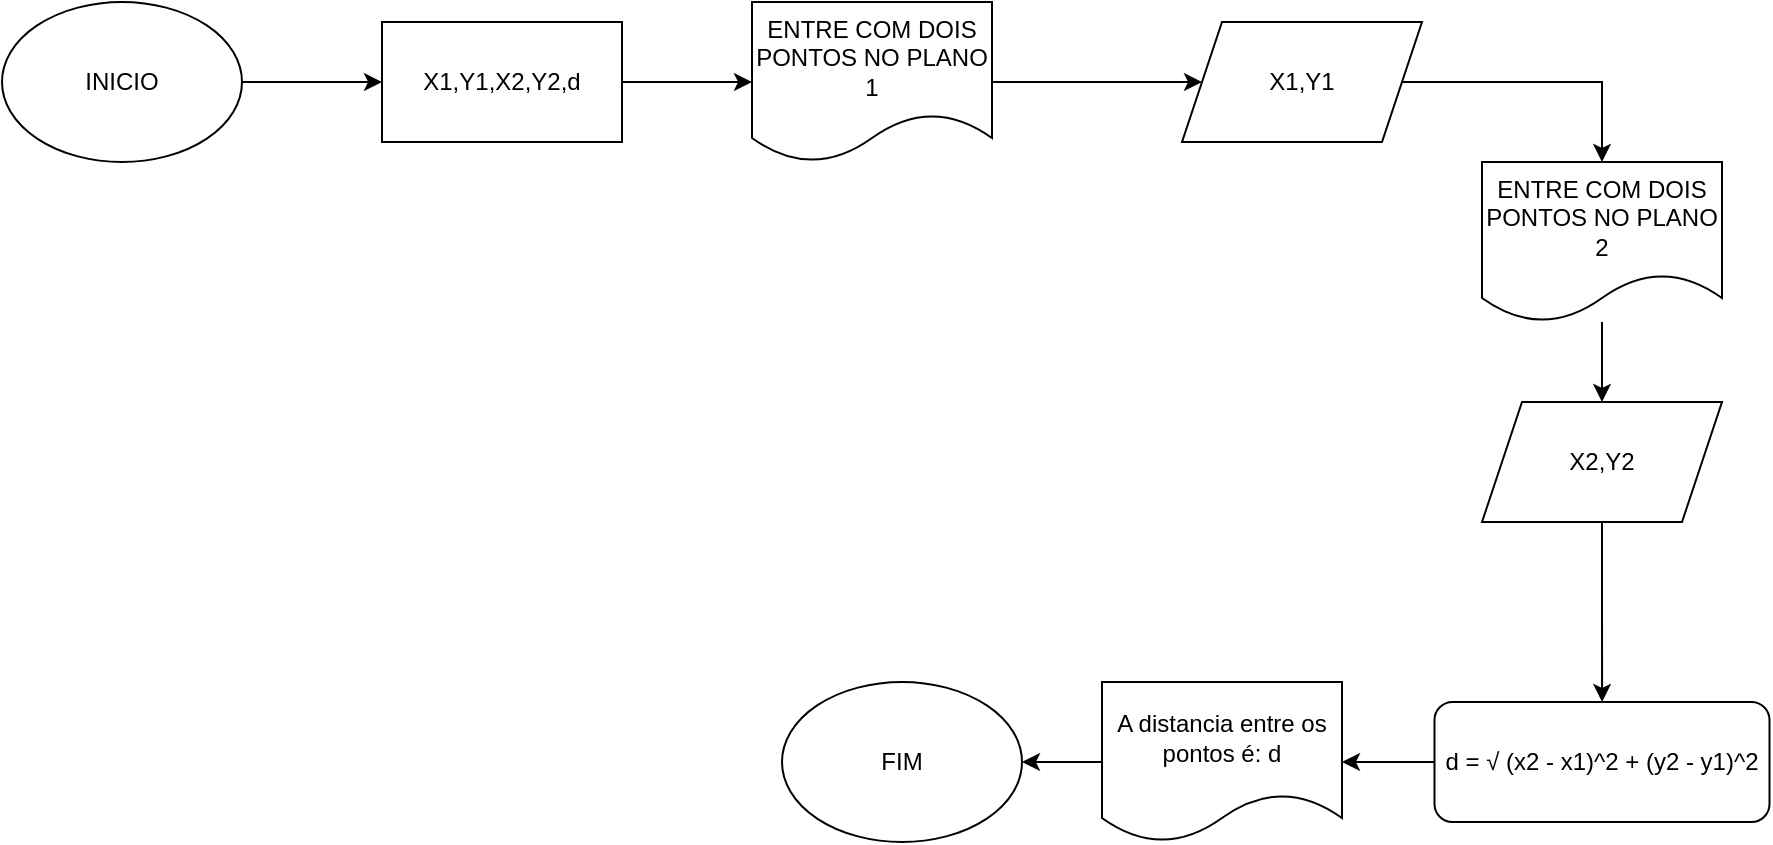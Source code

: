<mxfile version="23.1.7" type="github">
  <diagram name="Página-1" id="nU8q-ExsLTpvmvox7A4g">
    <mxGraphModel dx="1035" dy="553" grid="0" gridSize="10" guides="1" tooltips="1" connect="1" arrows="1" fold="1" page="1" pageScale="1" pageWidth="1169" pageHeight="827" math="0" shadow="0">
      <root>
        <mxCell id="0" />
        <mxCell id="1" parent="0" />
        <mxCell id="VaP8ChCvczqyG9ccUBmE-3" value="" style="edgeStyle=orthogonalEdgeStyle;rounded=0;orthogonalLoop=1;jettySize=auto;html=1;" parent="1" source="VaP8ChCvczqyG9ccUBmE-1" target="VaP8ChCvczqyG9ccUBmE-2" edge="1">
          <mxGeometry relative="1" as="geometry" />
        </mxCell>
        <mxCell id="VaP8ChCvczqyG9ccUBmE-1" value="INICIO" style="ellipse;whiteSpace=wrap;html=1;" parent="1" vertex="1">
          <mxGeometry x="150" y="170" width="120" height="80" as="geometry" />
        </mxCell>
        <mxCell id="VaP8ChCvczqyG9ccUBmE-5" value="" style="edgeStyle=orthogonalEdgeStyle;rounded=0;orthogonalLoop=1;jettySize=auto;html=1;" parent="1" source="VaP8ChCvczqyG9ccUBmE-2" target="VaP8ChCvczqyG9ccUBmE-4" edge="1">
          <mxGeometry relative="1" as="geometry" />
        </mxCell>
        <mxCell id="VaP8ChCvczqyG9ccUBmE-2" value="X1,Y1,X2,Y2,d" style="whiteSpace=wrap;html=1;" parent="1" vertex="1">
          <mxGeometry x="340" y="180" width="120" height="60" as="geometry" />
        </mxCell>
        <mxCell id="VaP8ChCvczqyG9ccUBmE-7" value="" style="edgeStyle=orthogonalEdgeStyle;rounded=0;orthogonalLoop=1;jettySize=auto;html=1;" parent="1" source="VaP8ChCvczqyG9ccUBmE-4" target="VaP8ChCvczqyG9ccUBmE-6" edge="1">
          <mxGeometry relative="1" as="geometry" />
        </mxCell>
        <mxCell id="VaP8ChCvczqyG9ccUBmE-4" value="ENTRE COM DOIS PONTOS NO PLANO 1" style="shape=document;whiteSpace=wrap;html=1;boundedLbl=1;" parent="1" vertex="1">
          <mxGeometry x="525" y="170" width="120" height="80" as="geometry" />
        </mxCell>
        <mxCell id="VaP8ChCvczqyG9ccUBmE-9" value="" style="edgeStyle=orthogonalEdgeStyle;rounded=0;orthogonalLoop=1;jettySize=auto;html=1;" parent="1" source="VaP8ChCvczqyG9ccUBmE-6" target="VaP8ChCvczqyG9ccUBmE-8" edge="1">
          <mxGeometry relative="1" as="geometry" />
        </mxCell>
        <mxCell id="VaP8ChCvczqyG9ccUBmE-6" value="X1,Y1" style="shape=parallelogram;perimeter=parallelogramPerimeter;whiteSpace=wrap;html=1;fixedSize=1;" parent="1" vertex="1">
          <mxGeometry x="740" y="180" width="120" height="60" as="geometry" />
        </mxCell>
        <mxCell id="VaP8ChCvczqyG9ccUBmE-11" value="" style="edgeStyle=orthogonalEdgeStyle;rounded=0;orthogonalLoop=1;jettySize=auto;html=1;" parent="1" source="VaP8ChCvczqyG9ccUBmE-8" target="VaP8ChCvczqyG9ccUBmE-10" edge="1">
          <mxGeometry relative="1" as="geometry" />
        </mxCell>
        <mxCell id="VaP8ChCvczqyG9ccUBmE-8" value="ENTRE COM DOIS PONTOS NO PLANO 2" style="shape=document;whiteSpace=wrap;html=1;boundedLbl=1;" parent="1" vertex="1">
          <mxGeometry x="890" y="250" width="120" height="80" as="geometry" />
        </mxCell>
        <mxCell id="VaP8ChCvczqyG9ccUBmE-13" value="" style="edgeStyle=orthogonalEdgeStyle;rounded=0;orthogonalLoop=1;jettySize=auto;html=1;" parent="1" source="VaP8ChCvczqyG9ccUBmE-10" target="VaP8ChCvczqyG9ccUBmE-12" edge="1">
          <mxGeometry relative="1" as="geometry" />
        </mxCell>
        <mxCell id="VaP8ChCvczqyG9ccUBmE-10" value="X2,Y2" style="shape=parallelogram;perimeter=parallelogramPerimeter;whiteSpace=wrap;html=1;fixedSize=1;" parent="1" vertex="1">
          <mxGeometry x="890" y="370" width="120" height="60" as="geometry" />
        </mxCell>
        <mxCell id="VaP8ChCvczqyG9ccUBmE-15" value="" style="edgeStyle=orthogonalEdgeStyle;rounded=0;orthogonalLoop=1;jettySize=auto;html=1;" parent="1" source="VaP8ChCvczqyG9ccUBmE-12" target="VaP8ChCvczqyG9ccUBmE-14" edge="1">
          <mxGeometry relative="1" as="geometry" />
        </mxCell>
        <mxCell id="VaP8ChCvczqyG9ccUBmE-12" value="d = √ (x2 - x1)^2 + (y2 - y1)^2" style="rounded=1;whiteSpace=wrap;html=1;" parent="1" vertex="1">
          <mxGeometry x="866.25" y="520" width="167.5" height="60" as="geometry" />
        </mxCell>
        <mxCell id="VaP8ChCvczqyG9ccUBmE-17" value="" style="edgeStyle=orthogonalEdgeStyle;rounded=0;orthogonalLoop=1;jettySize=auto;html=1;" parent="1" source="VaP8ChCvczqyG9ccUBmE-14" target="VaP8ChCvczqyG9ccUBmE-16" edge="1">
          <mxGeometry relative="1" as="geometry" />
        </mxCell>
        <mxCell id="VaP8ChCvczqyG9ccUBmE-14" value="A distancia entre os pontos é: d" style="shape=document;whiteSpace=wrap;html=1;boundedLbl=1;rounded=1;" parent="1" vertex="1">
          <mxGeometry x="700" y="510" width="120" height="80" as="geometry" />
        </mxCell>
        <mxCell id="VaP8ChCvczqyG9ccUBmE-16" value="FIM" style="ellipse;whiteSpace=wrap;html=1;" parent="1" vertex="1">
          <mxGeometry x="540" y="510" width="120" height="80" as="geometry" />
        </mxCell>
      </root>
    </mxGraphModel>
  </diagram>
</mxfile>
